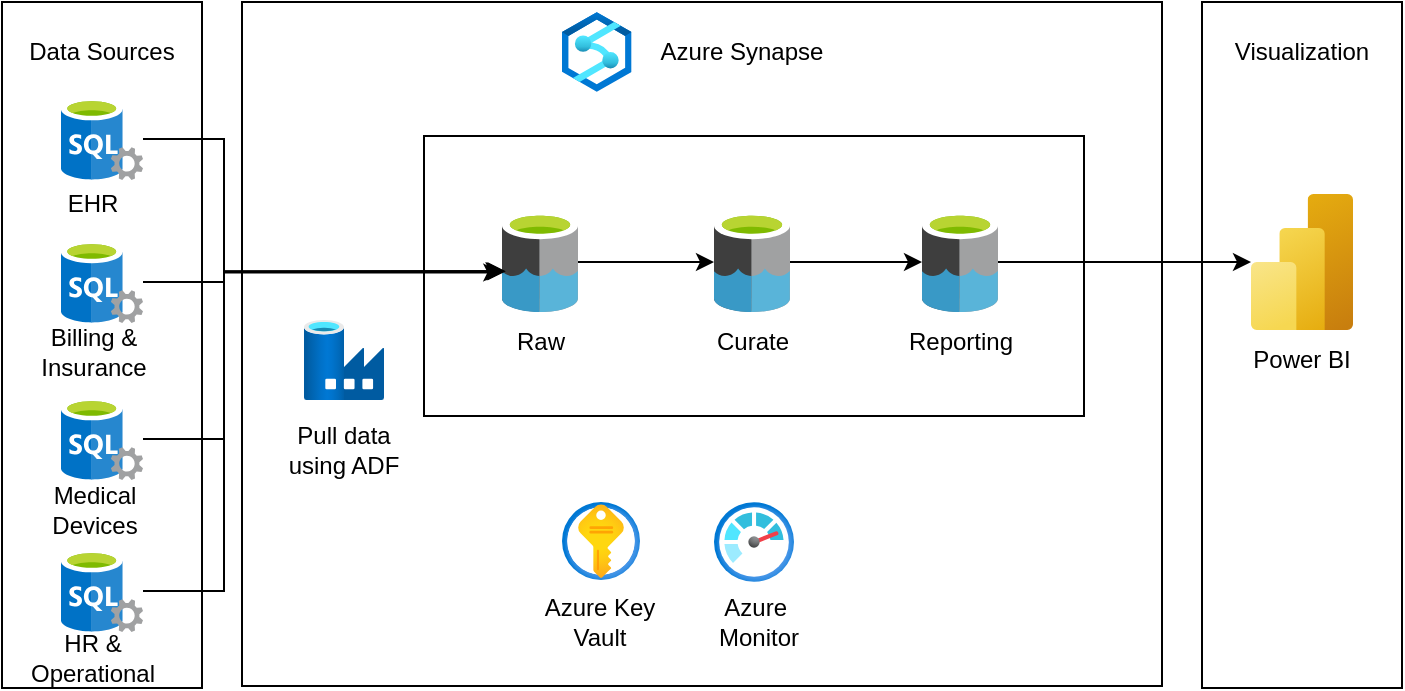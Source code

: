<mxfile version="26.0.16">
  <diagram id="CHnNRfIZkQSBpMxG0amz" name="Page-2">
    <mxGraphModel dx="1034" dy="446" grid="0" gridSize="10" guides="1" tooltips="1" connect="1" arrows="1" fold="1" page="1" pageScale="1" pageWidth="850" pageHeight="1100" math="0" shadow="0">
      <root>
        <mxCell id="0" />
        <mxCell id="1" parent="0" />
        <mxCell id="49xb_a4HaqrEFE12fEPg-1" value="" style="rounded=0;whiteSpace=wrap;html=1;direction=south;" parent="1" vertex="1">
          <mxGeometry x="680" y="90" width="100" height="343" as="geometry" />
        </mxCell>
        <mxCell id="yk3vxd6ImUADiAHfWuod-4" value="" style="rounded=0;whiteSpace=wrap;html=1;direction=south;" parent="1" vertex="1">
          <mxGeometry x="200" y="90" width="460" height="342" as="geometry" />
        </mxCell>
        <mxCell id="yk3vxd6ImUADiAHfWuod-3" value="" style="rounded=0;whiteSpace=wrap;html=1;direction=south;" parent="1" vertex="1">
          <mxGeometry x="80" y="90" width="100" height="343" as="geometry" />
        </mxCell>
        <mxCell id="yk3vxd6ImUADiAHfWuod-1" value="" style="image;sketch=0;aspect=fixed;html=1;points=[];align=center;fontSize=12;image=img/lib/mscae/SQL_Servers.svg;" parent="1" vertex="1">
          <mxGeometry x="109.5" y="138" width="41" height="41" as="geometry" />
        </mxCell>
        <mxCell id="yk3vxd6ImUADiAHfWuod-6" value="" style="image;aspect=fixed;html=1;points=[];align=center;fontSize=12;image=img/lib/azure2/analytics/Azure_Synapse_Analytics.svg;" parent="1" vertex="1">
          <mxGeometry x="360" y="95" width="34.78" height="40" as="geometry" />
        </mxCell>
        <mxCell id="yk3vxd6ImUADiAHfWuod-7" value="Azure Synapse" style="text;html=1;align=center;verticalAlign=middle;whiteSpace=wrap;rounded=0;" parent="1" vertex="1">
          <mxGeometry x="400" y="100" width="100" height="30" as="geometry" />
        </mxCell>
        <mxCell id="yk3vxd6ImUADiAHfWuod-8" value="" style="image;aspect=fixed;html=1;points=[];align=center;fontSize=12;image=img/lib/azure2/databases/Data_Factory.svg;" parent="1" vertex="1">
          <mxGeometry x="231" y="249" width="40" height="40" as="geometry" />
        </mxCell>
        <mxCell id="yk3vxd6ImUADiAHfWuod-11" value="Pull data using ADF" style="text;html=1;align=center;verticalAlign=middle;whiteSpace=wrap;rounded=0;" parent="1" vertex="1">
          <mxGeometry x="211" y="299" width="80" height="30" as="geometry" />
        </mxCell>
        <mxCell id="dX1gsa7nfGgnVNznvXDy-1" value="" style="rounded=0;whiteSpace=wrap;html=1;direction=south;" parent="1" vertex="1">
          <mxGeometry x="291" y="157" width="330" height="140" as="geometry" />
        </mxCell>
        <mxCell id="dX1gsa7nfGgnVNznvXDy-4" value="" style="edgeStyle=orthogonalEdgeStyle;rounded=0;orthogonalLoop=1;jettySize=auto;html=1;" parent="1" source="yk3vxd6ImUADiAHfWuod-9" target="dX1gsa7nfGgnVNznvXDy-2" edge="1">
          <mxGeometry relative="1" as="geometry" />
        </mxCell>
        <mxCell id="yk3vxd6ImUADiAHfWuod-9" value="" style="image;sketch=0;aspect=fixed;html=1;points=[];align=center;fontSize=12;image=img/lib/mscae/Data_Lake.svg;" parent="1" vertex="1">
          <mxGeometry x="330" y="195" width="38" height="50" as="geometry" />
        </mxCell>
        <mxCell id="dX1gsa7nfGgnVNznvXDy-5" value="" style="edgeStyle=orthogonalEdgeStyle;rounded=0;orthogonalLoop=1;jettySize=auto;html=1;" parent="1" source="dX1gsa7nfGgnVNznvXDy-2" target="dX1gsa7nfGgnVNznvXDy-3" edge="1">
          <mxGeometry relative="1" as="geometry" />
        </mxCell>
        <mxCell id="dX1gsa7nfGgnVNznvXDy-2" value="" style="image;sketch=0;aspect=fixed;html=1;points=[];align=center;fontSize=12;image=img/lib/mscae/Data_Lake.svg;" parent="1" vertex="1">
          <mxGeometry x="436" y="195" width="38" height="50" as="geometry" />
        </mxCell>
        <mxCell id="49xb_a4HaqrEFE12fEPg-4" value="" style="edgeStyle=orthogonalEdgeStyle;rounded=0;orthogonalLoop=1;jettySize=auto;html=1;" parent="1" source="dX1gsa7nfGgnVNznvXDy-3" target="49xb_a4HaqrEFE12fEPg-3" edge="1">
          <mxGeometry relative="1" as="geometry" />
        </mxCell>
        <mxCell id="dX1gsa7nfGgnVNznvXDy-3" value="" style="image;sketch=0;aspect=fixed;html=1;points=[];align=center;fontSize=12;image=img/lib/mscae/Data_Lake.svg;" parent="1" vertex="1">
          <mxGeometry x="540" y="195" width="38" height="50" as="geometry" />
        </mxCell>
        <mxCell id="yk3vxd6ImUADiAHfWuod-13" value="Raw" style="text;html=1;align=center;verticalAlign=middle;whiteSpace=wrap;rounded=0;" parent="1" vertex="1">
          <mxGeometry x="313.5" y="250" width="71" height="20" as="geometry" />
        </mxCell>
        <mxCell id="dX1gsa7nfGgnVNznvXDy-6" value="Curate" style="text;html=1;align=center;verticalAlign=middle;whiteSpace=wrap;rounded=0;" parent="1" vertex="1">
          <mxGeometry x="419.5" y="250" width="71" height="20" as="geometry" />
        </mxCell>
        <mxCell id="dX1gsa7nfGgnVNznvXDy-7" value="Reporting" style="text;html=1;align=center;verticalAlign=middle;whiteSpace=wrap;rounded=0;" parent="1" vertex="1">
          <mxGeometry x="523.5" y="250" width="71" height="20" as="geometry" />
        </mxCell>
        <mxCell id="49xb_a4HaqrEFE12fEPg-3" value="" style="image;aspect=fixed;html=1;points=[];align=center;fontSize=12;image=img/lib/azure2/analytics/Power_BI_Embedded.svg;" parent="1" vertex="1">
          <mxGeometry x="704.5" y="186" width="51" height="68" as="geometry" />
        </mxCell>
        <mxCell id="49xb_a4HaqrEFE12fEPg-5" value="Data Sources" style="text;html=1;align=center;verticalAlign=middle;whiteSpace=wrap;rounded=0;" parent="1" vertex="1">
          <mxGeometry x="80" y="100" width="100" height="30" as="geometry" />
        </mxCell>
        <mxCell id="49xb_a4HaqrEFE12fEPg-6" value="Visualization" style="text;html=1;align=center;verticalAlign=middle;whiteSpace=wrap;rounded=0;" parent="1" vertex="1">
          <mxGeometry x="680" y="100" width="100" height="30" as="geometry" />
        </mxCell>
        <mxCell id="49xb_a4HaqrEFE12fEPg-7" value="Azure Key Vault" style="text;html=1;align=center;verticalAlign=middle;whiteSpace=wrap;rounded=0;" parent="1" vertex="1">
          <mxGeometry x="344.5" y="390" width="68" height="20" as="geometry" />
        </mxCell>
        <mxCell id="49xb_a4HaqrEFE12fEPg-8" value="Power BI" style="text;html=1;align=center;verticalAlign=middle;whiteSpace=wrap;rounded=0;" parent="1" vertex="1">
          <mxGeometry x="680" y="254" width="100" height="30" as="geometry" />
        </mxCell>
        <mxCell id="49xb_a4HaqrEFE12fEPg-9" value="" style="image;aspect=fixed;html=1;points=[];align=center;fontSize=12;image=img/lib/azure2/security/Key_Vaults.svg;" parent="1" vertex="1">
          <mxGeometry x="360" y="340" width="39" height="39" as="geometry" />
        </mxCell>
        <mxCell id="49xb_a4HaqrEFE12fEPg-11" value="" style="image;aspect=fixed;html=1;points=[];align=center;fontSize=12;image=img/lib/azure2/management_governance/Monitor.svg;" parent="1" vertex="1">
          <mxGeometry x="436" y="340" width="40" height="40" as="geometry" />
        </mxCell>
        <mxCell id="49xb_a4HaqrEFE12fEPg-12" value="Azure&amp;nbsp;&lt;div&gt;Monitor&lt;/div&gt;" style="text;html=1;align=center;verticalAlign=middle;whiteSpace=wrap;rounded=0;" parent="1" vertex="1">
          <mxGeometry x="425.5" y="390" width="65" height="20" as="geometry" />
        </mxCell>
        <mxCell id="49xb_a4HaqrEFE12fEPg-15" value="EHR" style="text;html=1;align=center;verticalAlign=middle;whiteSpace=wrap;rounded=0;" parent="1" vertex="1">
          <mxGeometry x="96" y="176" width="59" height="30" as="geometry" />
        </mxCell>
        <mxCell id="49xb_a4HaqrEFE12fEPg-16" value="Billing &amp;amp; Insurance" style="text;html=1;align=center;verticalAlign=middle;whiteSpace=wrap;rounded=0;" parent="1" vertex="1">
          <mxGeometry x="96" y="250" width="60" height="30" as="geometry" />
        </mxCell>
        <mxCell id="49xb_a4HaqrEFE12fEPg-17" value="Medical Devices" style="text;html=1;align=center;verticalAlign=middle;whiteSpace=wrap;rounded=0;" parent="1" vertex="1">
          <mxGeometry x="97" y="329" width="59" height="30" as="geometry" />
        </mxCell>
        <mxCell id="49xb_a4HaqrEFE12fEPg-18" value="" style="image;sketch=0;aspect=fixed;html=1;points=[];align=center;fontSize=12;image=img/lib/mscae/SQL_Servers.svg;" parent="1" vertex="1">
          <mxGeometry x="109.5" y="209.5" width="41" height="41" as="geometry" />
        </mxCell>
        <mxCell id="49xb_a4HaqrEFE12fEPg-19" value="" style="image;sketch=0;aspect=fixed;html=1;points=[];align=center;fontSize=12;image=img/lib/mscae/SQL_Servers.svg;" parent="1" vertex="1">
          <mxGeometry x="109.5" y="288" width="41" height="41" as="geometry" />
        </mxCell>
        <mxCell id="49xb_a4HaqrEFE12fEPg-33" style="edgeStyle=orthogonalEdgeStyle;rounded=0;orthogonalLoop=1;jettySize=auto;html=1;" parent="1" source="49xb_a4HaqrEFE12fEPg-20" edge="1">
          <mxGeometry relative="1" as="geometry">
            <mxPoint x="330.778" y="224.667" as="targetPoint" />
            <Array as="points">
              <mxPoint x="191" y="385" />
              <mxPoint x="191" y="225" />
            </Array>
          </mxGeometry>
        </mxCell>
        <mxCell id="49xb_a4HaqrEFE12fEPg-20" value="" style="image;sketch=0;aspect=fixed;html=1;points=[];align=center;fontSize=12;image=img/lib/mscae/SQL_Servers.svg;" parent="1" vertex="1">
          <mxGeometry x="109.5" y="364" width="41" height="41" as="geometry" />
        </mxCell>
        <mxCell id="49xb_a4HaqrEFE12fEPg-22" value="HR &amp;amp; Operational" style="text;html=1;align=center;verticalAlign=middle;whiteSpace=wrap;rounded=0;" parent="1" vertex="1">
          <mxGeometry x="96" y="403" width="59" height="30" as="geometry" />
        </mxCell>
        <mxCell id="49xb_a4HaqrEFE12fEPg-30" style="edgeStyle=orthogonalEdgeStyle;rounded=0;orthogonalLoop=1;jettySize=auto;html=1;entryX=0.035;entryY=0.593;entryDx=0;entryDy=0;entryPerimeter=0;" parent="1" source="yk3vxd6ImUADiAHfWuod-1" target="yk3vxd6ImUADiAHfWuod-9" edge="1">
          <mxGeometry relative="1" as="geometry">
            <Array as="points">
              <mxPoint x="191" y="159" />
              <mxPoint x="191" y="225" />
            </Array>
          </mxGeometry>
        </mxCell>
        <mxCell id="49xb_a4HaqrEFE12fEPg-31" style="edgeStyle=orthogonalEdgeStyle;rounded=0;orthogonalLoop=1;jettySize=auto;html=1;entryX=0.05;entryY=0.593;entryDx=0;entryDy=0;entryPerimeter=0;" parent="1" source="49xb_a4HaqrEFE12fEPg-18" target="yk3vxd6ImUADiAHfWuod-9" edge="1">
          <mxGeometry relative="1" as="geometry">
            <Array as="points">
              <mxPoint x="191" y="230" />
              <mxPoint x="191" y="225" />
            </Array>
          </mxGeometry>
        </mxCell>
        <mxCell id="49xb_a4HaqrEFE12fEPg-32" style="edgeStyle=orthogonalEdgeStyle;rounded=0;orthogonalLoop=1;jettySize=auto;html=1;entryX=-0.009;entryY=0.604;entryDx=0;entryDy=0;entryPerimeter=0;" parent="1" source="49xb_a4HaqrEFE12fEPg-19" target="yk3vxd6ImUADiAHfWuod-9" edge="1">
          <mxGeometry relative="1" as="geometry">
            <Array as="points">
              <mxPoint x="191" y="309" />
              <mxPoint x="191" y="225" />
            </Array>
          </mxGeometry>
        </mxCell>
      </root>
    </mxGraphModel>
  </diagram>
</mxfile>

